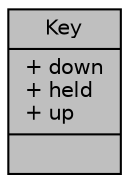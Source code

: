 digraph "Key"
{
 // LATEX_PDF_SIZE
  edge [fontname="Helvetica",fontsize="10",labelfontname="Helvetica",labelfontsize="10"];
  node [fontname="Helvetica",fontsize="10",shape=record];
  Node1 [label="{Key\n|+ down\l+ held\l+ up\l|}",height=0.2,width=0.4,color="black", fillcolor="grey75", style="filled", fontcolor="black",tooltip="represents a key on the keyboard"];
}
